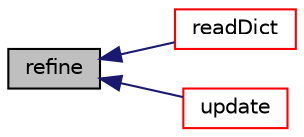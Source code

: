 digraph "refine"
{
  bgcolor="transparent";
  edge [fontname="Helvetica",fontsize="10",labelfontname="Helvetica",labelfontsize="10"];
  node [fontname="Helvetica",fontsize="10",shape=record];
  rankdir="LR";
  Node1903 [label="refine",height=0.2,width=0.4,color="black", fillcolor="grey75", style="filled", fontcolor="black"];
  Node1903 -> Node1904 [dir="back",color="midnightblue",fontsize="10",style="solid",fontname="Helvetica"];
  Node1904 [label="readDict",height=0.2,width=0.4,color="red",URL="$a22109.html#a09f8bbb748b599cf713fa2e07ec7e0b4",tooltip="Read the projection parameters from dictionary. "];
  Node1903 -> Node1906 [dir="back",color="midnightblue",fontsize="10",style="solid",fontname="Helvetica"];
  Node1906 [label="update",height=0.2,width=0.4,color="red",URL="$a22109.html#aa2aac016e2bf7b5bd2b271786c2791aa",tooltip="Update the mesh for both mesh motion and topology change. "];
}

